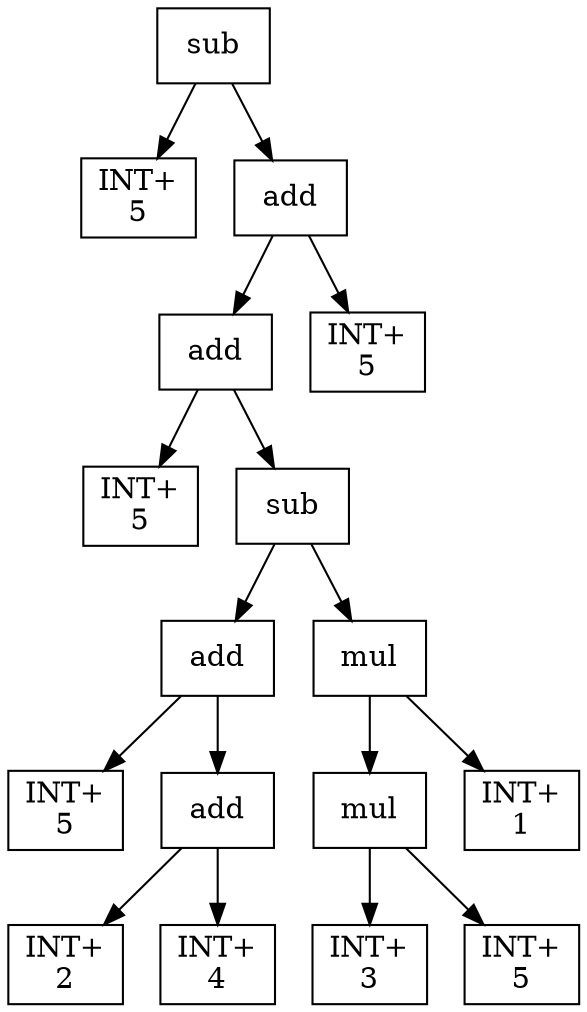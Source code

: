 digraph expr {
  node [shape=box];
  n1 [label="sub"];
  n2 [label="INT+\n5"];
  n3 [label="add"];
  n4 [label="add"];
  n5 [label="INT+\n5"];
  n6 [label="sub"];
  n7 [label="add"];
  n8 [label="INT+\n5"];
  n9 [label="add"];
  n10 [label="INT+\n2"];
  n11 [label="INT+\n4"];
  n9 -> n10;
  n9 -> n11;
  n7 -> n8;
  n7 -> n9;
  n12 [label="mul"];
  n13 [label="mul"];
  n14 [label="INT+\n3"];
  n15 [label="INT+\n5"];
  n13 -> n14;
  n13 -> n15;
  n16 [label="INT+\n1"];
  n12 -> n13;
  n12 -> n16;
  n6 -> n7;
  n6 -> n12;
  n4 -> n5;
  n4 -> n6;
  n17 [label="INT+\n5"];
  n3 -> n4;
  n3 -> n17;
  n1 -> n2;
  n1 -> n3;
}